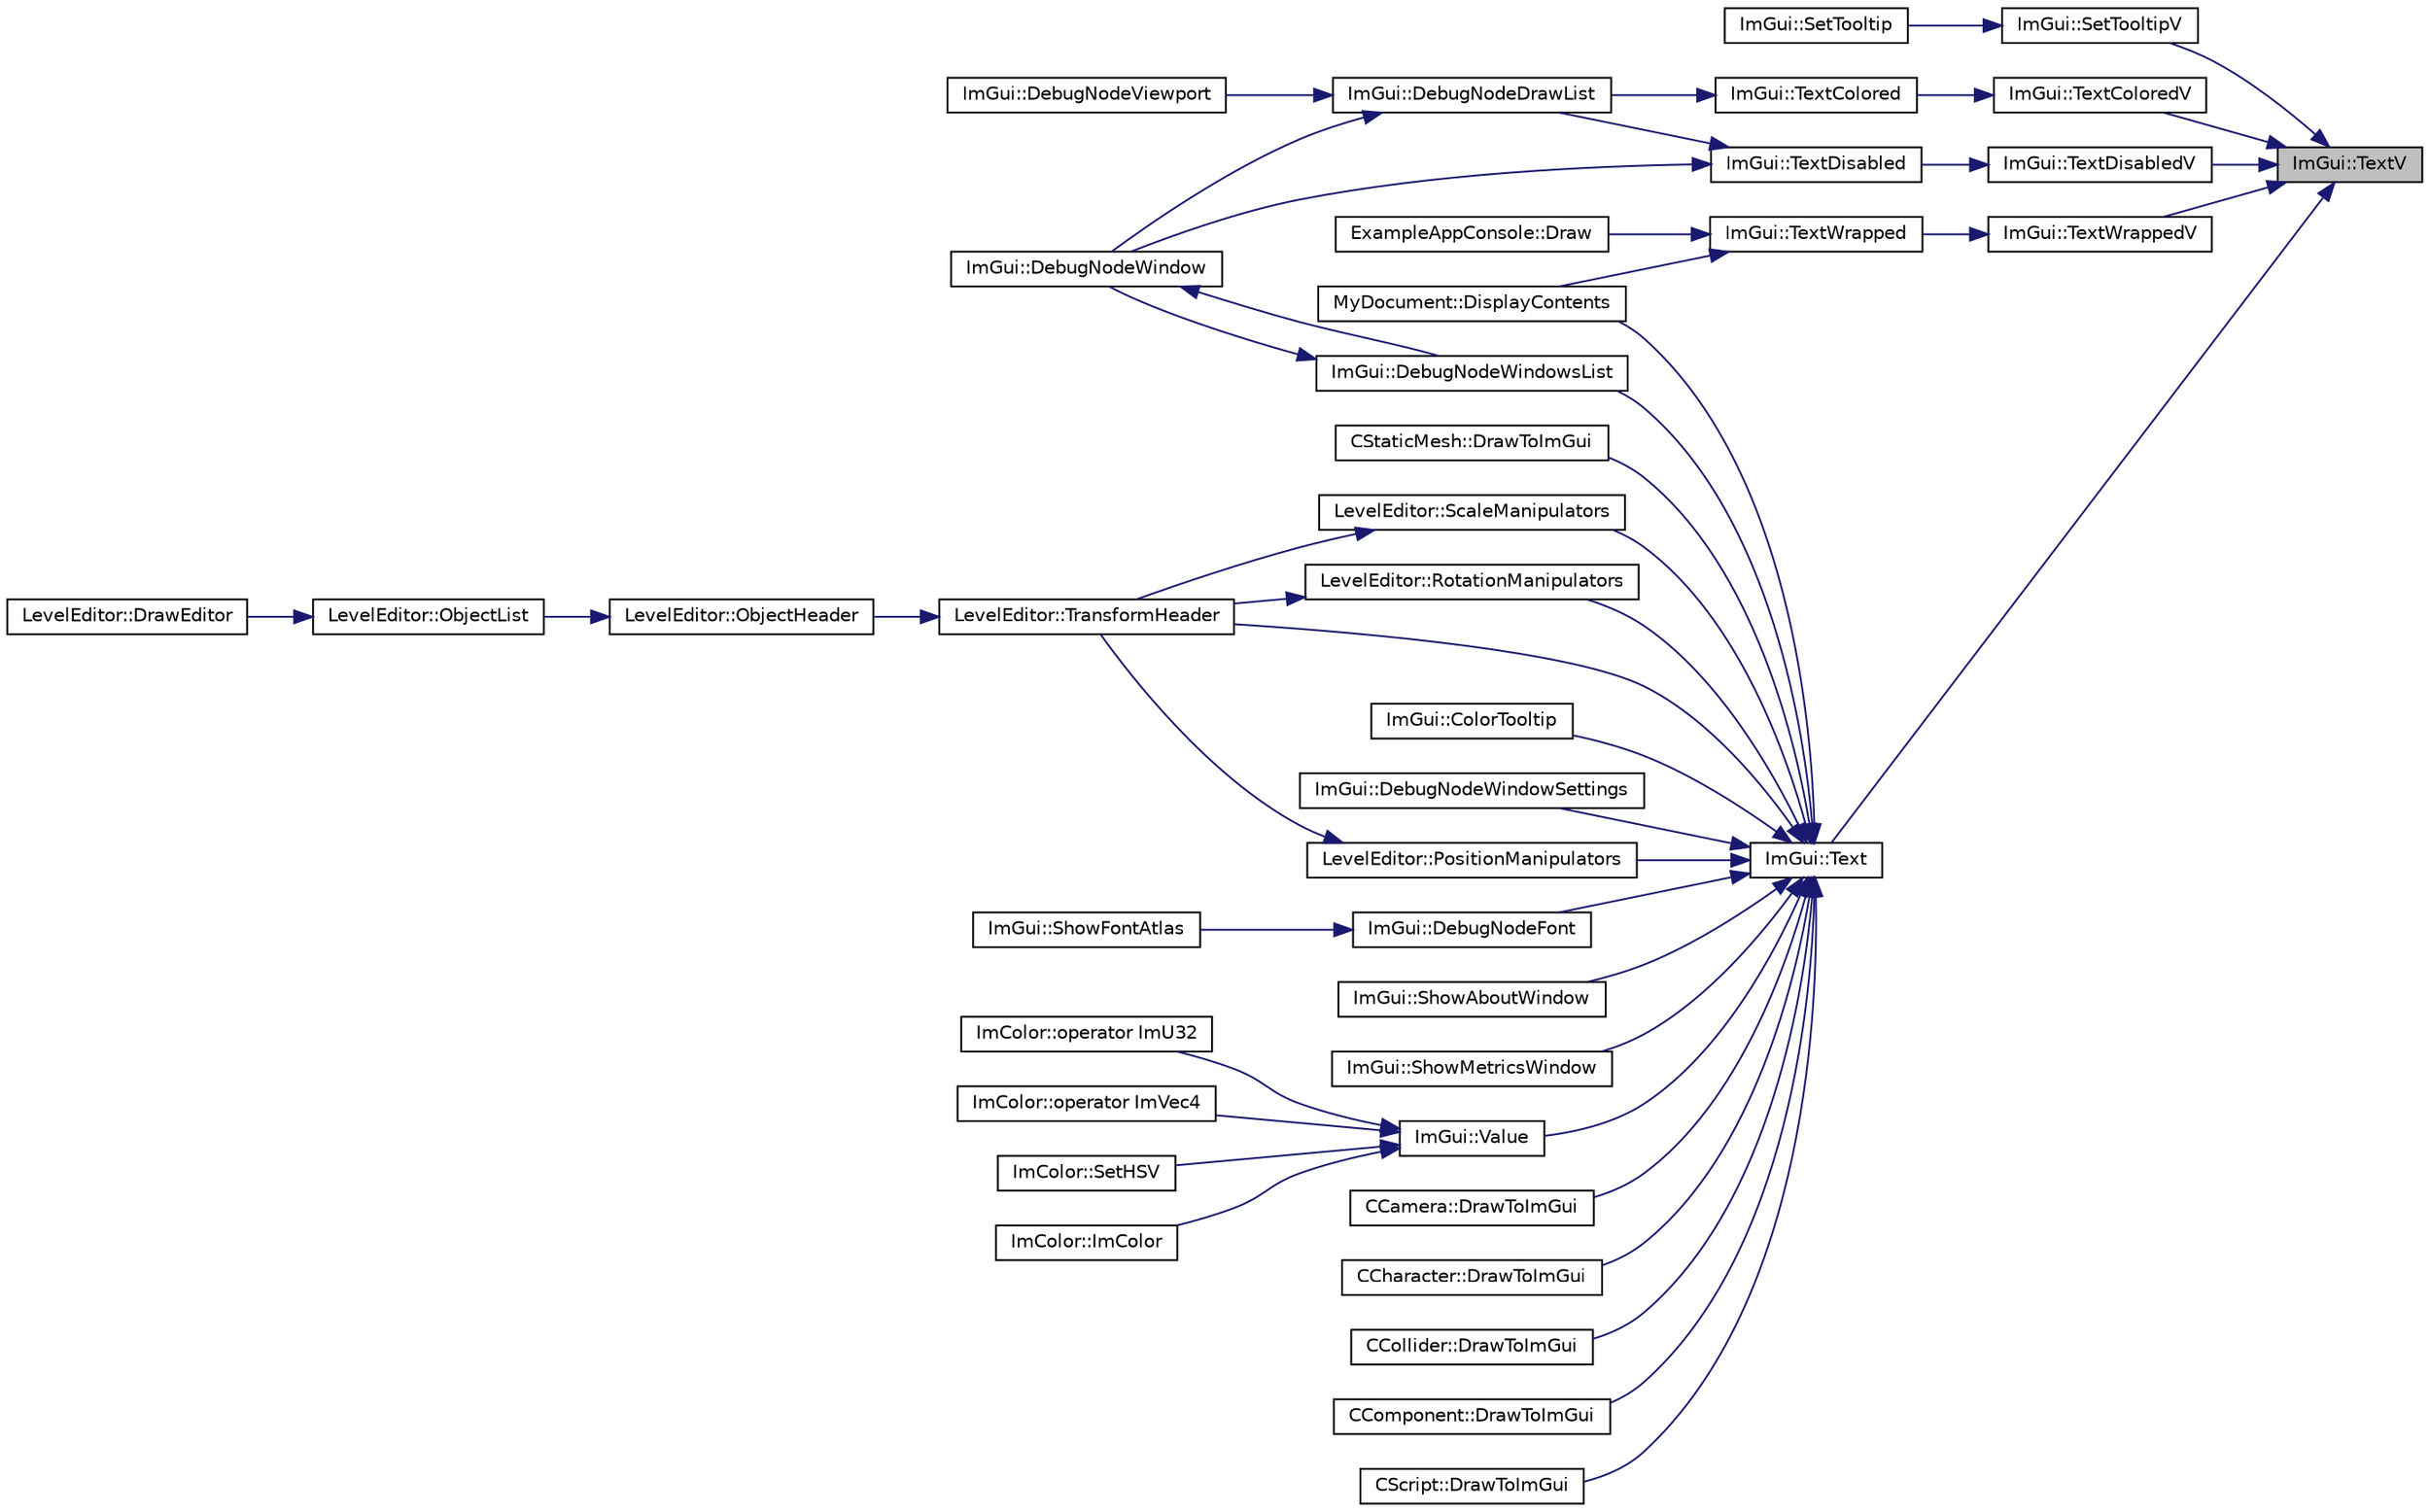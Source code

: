 digraph "ImGui::TextV"
{
 // LATEX_PDF_SIZE
  edge [fontname="Helvetica",fontsize="10",labelfontname="Helvetica",labelfontsize="10"];
  node [fontname="Helvetica",fontsize="10",shape=record];
  rankdir="RL";
  Node1 [label="ImGui::TextV",height=0.2,width=0.4,color="black", fillcolor="grey75", style="filled", fontcolor="black",tooltip=" "];
  Node1 -> Node2 [dir="back",color="midnightblue",fontsize="10",style="solid"];
  Node2 [label="ImGui::SetTooltipV",height=0.2,width=0.4,color="black", fillcolor="white", style="filled",URL="$namespace_im_gui.html#a3826acf68fc4a12bb66401575f51d6a2",tooltip=" "];
  Node2 -> Node3 [dir="back",color="midnightblue",fontsize="10",style="solid"];
  Node3 [label="ImGui::SetTooltip",height=0.2,width=0.4,color="black", fillcolor="white", style="filled",URL="$namespace_im_gui.html#a313073fa01b8a9791f241ef93091ce92",tooltip=" "];
  Node1 -> Node4 [dir="back",color="midnightblue",fontsize="10",style="solid"];
  Node4 [label="ImGui::Text",height=0.2,width=0.4,color="black", fillcolor="white", style="filled",URL="$namespace_im_gui.html#a9e7b83611fe441d54fad2effb4bf4965",tooltip=" "];
  Node4 -> Node5 [dir="back",color="midnightblue",fontsize="10",style="solid"];
  Node5 [label="ImGui::ColorTooltip",height=0.2,width=0.4,color="black", fillcolor="white", style="filled",URL="$namespace_im_gui.html#afad90b366b6471e3b13175c0ebeb26c8",tooltip=" "];
  Node4 -> Node6 [dir="back",color="midnightblue",fontsize="10",style="solid"];
  Node6 [label="ImGui::DebugNodeFont",height=0.2,width=0.4,color="black", fillcolor="white", style="filled",URL="$namespace_im_gui.html#ae0207d60728f7e6a47dbcd1d7d84e3cb",tooltip=" "];
  Node6 -> Node7 [dir="back",color="midnightblue",fontsize="10",style="solid"];
  Node7 [label="ImGui::ShowFontAtlas",height=0.2,width=0.4,color="black", fillcolor="white", style="filled",URL="$namespace_im_gui.html#acab51ec2b39577845309f24535381038",tooltip=" "];
  Node4 -> Node8 [dir="back",color="midnightblue",fontsize="10",style="solid"];
  Node8 [label="ImGui::DebugNodeWindowSettings",height=0.2,width=0.4,color="black", fillcolor="white", style="filled",URL="$namespace_im_gui.html#ad843ddd00b2e6f8182c2bac52bcd9bdc",tooltip=" "];
  Node4 -> Node9 [dir="back",color="midnightblue",fontsize="10",style="solid"];
  Node9 [label="ImGui::DebugNodeWindowsList",height=0.2,width=0.4,color="black", fillcolor="white", style="filled",URL="$namespace_im_gui.html#a8c2ed9f140c90d8eaca1e2cfd8f46142",tooltip=" "];
  Node9 -> Node10 [dir="back",color="midnightblue",fontsize="10",style="solid"];
  Node10 [label="ImGui::DebugNodeWindow",height=0.2,width=0.4,color="black", fillcolor="white", style="filled",URL="$namespace_im_gui.html#afcb602554925c5409977f0fb39f77e5d",tooltip=" "];
  Node10 -> Node9 [dir="back",color="midnightblue",fontsize="10",style="solid"];
  Node4 -> Node11 [dir="back",color="midnightblue",fontsize="10",style="solid"];
  Node11 [label="MyDocument::DisplayContents",height=0.2,width=0.4,color="black", fillcolor="white", style="filled",URL="$struct_my_document.html#aa51e0b8e6c95b7109a507603599c05d9",tooltip=" "];
  Node4 -> Node12 [dir="back",color="midnightblue",fontsize="10",style="solid"];
  Node12 [label="CCamera::DrawToImGui",height=0.2,width=0.4,color="black", fillcolor="white", style="filled",URL="$class_c_camera.html#a0bac4c460d157856f34fb815a131cdd0",tooltip="Draws to imgui."];
  Node4 -> Node13 [dir="back",color="midnightblue",fontsize="10",style="solid"];
  Node13 [label="CCharacter::DrawToImGui",height=0.2,width=0.4,color="black", fillcolor="white", style="filled",URL="$class_c_character.html#a037a51556b6aef411ec09613812f3ba4",tooltip="Draws to imgui."];
  Node4 -> Node14 [dir="back",color="midnightblue",fontsize="10",style="solid"];
  Node14 [label="CCollider::DrawToImGui",height=0.2,width=0.4,color="black", fillcolor="white", style="filled",URL="$class_c_collider.html#aafb37d9330706fa8ed0251a06ee6a7ab",tooltip="Draws to imgui."];
  Node4 -> Node15 [dir="back",color="midnightblue",fontsize="10",style="solid"];
  Node15 [label="CComponent::DrawToImGui",height=0.2,width=0.4,color="black", fillcolor="white", style="filled",URL="$class_c_component.html#a5c5f18ab5d67e9d91e7fa7b26b836e96",tooltip="Draws to imgui."];
  Node4 -> Node16 [dir="back",color="midnightblue",fontsize="10",style="solid"];
  Node16 [label="CScript::DrawToImGui",height=0.2,width=0.4,color="black", fillcolor="white", style="filled",URL="$class_c_script.html#ab1754b7da43237ce0d2784a8ddb9205a",tooltip="Draws to imgui."];
  Node4 -> Node17 [dir="back",color="midnightblue",fontsize="10",style="solid"];
  Node17 [label="CStaticMesh::DrawToImGui",height=0.2,width=0.4,color="black", fillcolor="white", style="filled",URL="$class_c_static_mesh.html#abd835b6f7e95f4dbdc7bb4418ada46b4",tooltip="Draws to imgui."];
  Node4 -> Node18 [dir="back",color="midnightblue",fontsize="10",style="solid"];
  Node18 [label="LevelEditor::PositionManipulators",height=0.2,width=0.4,color="black", fillcolor="white", style="filled",URL="$class_level_editor.html#a656a24e68242e1f8b24baa8ea5a5e2a9",tooltip=" "];
  Node18 -> Node19 [dir="back",color="midnightblue",fontsize="10",style="solid"];
  Node19 [label="LevelEditor::TransformHeader",height=0.2,width=0.4,color="black", fillcolor="white", style="filled",URL="$class_level_editor.html#aac394ace767b605adef1afdfb0473046",tooltip=" "];
  Node19 -> Node20 [dir="back",color="midnightblue",fontsize="10",style="solid"];
  Node20 [label="LevelEditor::ObjectHeader",height=0.2,width=0.4,color="black", fillcolor="white", style="filled",URL="$class_level_editor.html#a5ce65e32e9be38dc053d25a18e0018de",tooltip=" "];
  Node20 -> Node21 [dir="back",color="midnightblue",fontsize="10",style="solid"];
  Node21 [label="LevelEditor::ObjectList",height=0.2,width=0.4,color="black", fillcolor="white", style="filled",URL="$class_level_editor.html#a5d2e208fa4bc8f4fd463c8bc09e209f0",tooltip=" "];
  Node21 -> Node22 [dir="back",color="midnightblue",fontsize="10",style="solid"];
  Node22 [label="LevelEditor::DrawEditor",height=0.2,width=0.4,color="black", fillcolor="white", style="filled",URL="$class_level_editor.html#a4582620d8c322b6cb1d68dd32dcf5048",tooltip=" "];
  Node4 -> Node23 [dir="back",color="midnightblue",fontsize="10",style="solid"];
  Node23 [label="LevelEditor::RotationManipulators",height=0.2,width=0.4,color="black", fillcolor="white", style="filled",URL="$class_level_editor.html#aa0a47b3d01e4374a4060ac8d1db30b91",tooltip=" "];
  Node23 -> Node19 [dir="back",color="midnightblue",fontsize="10",style="solid"];
  Node4 -> Node24 [dir="back",color="midnightblue",fontsize="10",style="solid"];
  Node24 [label="LevelEditor::ScaleManipulators",height=0.2,width=0.4,color="black", fillcolor="white", style="filled",URL="$class_level_editor.html#a07d3584976205e962c0dffcb1e9d3ad0",tooltip=" "];
  Node24 -> Node19 [dir="back",color="midnightblue",fontsize="10",style="solid"];
  Node4 -> Node25 [dir="back",color="midnightblue",fontsize="10",style="solid"];
  Node25 [label="ImGui::ShowAboutWindow",height=0.2,width=0.4,color="black", fillcolor="white", style="filled",URL="$namespace_im_gui.html#ac297462e33309d0540fa459bccdc9304",tooltip=" "];
  Node4 -> Node26 [dir="back",color="midnightblue",fontsize="10",style="solid"];
  Node26 [label="ImGui::ShowMetricsWindow",height=0.2,width=0.4,color="black", fillcolor="white", style="filled",URL="$namespace_im_gui.html#afe7a28c6eb52fff3cc27d5a698fea4ff",tooltip=" "];
  Node4 -> Node19 [dir="back",color="midnightblue",fontsize="10",style="solid"];
  Node4 -> Node27 [dir="back",color="midnightblue",fontsize="10",style="solid"];
  Node27 [label="ImGui::Value",height=0.2,width=0.4,color="black", fillcolor="white", style="filled",URL="$namespace_im_gui.html#a1b3324308e43eeded5c3599fa0f03e85",tooltip=" "];
  Node27 -> Node28 [dir="back",color="midnightblue",fontsize="10",style="solid"];
  Node28 [label="ImColor::ImColor",height=0.2,width=0.4,color="black", fillcolor="white", style="filled",URL="$struct_im_color.html#a95206b688dcc03f725790538c74f4526",tooltip=" "];
  Node27 -> Node29 [dir="back",color="midnightblue",fontsize="10",style="solid"];
  Node29 [label="ImColor::operator ImU32",height=0.2,width=0.4,color="black", fillcolor="white", style="filled",URL="$struct_im_color.html#a4f4fc53e0676d50404d6d5ffcf16637f",tooltip=" "];
  Node27 -> Node30 [dir="back",color="midnightblue",fontsize="10",style="solid"];
  Node30 [label="ImColor::operator ImVec4",height=0.2,width=0.4,color="black", fillcolor="white", style="filled",URL="$struct_im_color.html#a10f1de242f13c93f8be64545e4cbcb0a",tooltip=" "];
  Node27 -> Node31 [dir="back",color="midnightblue",fontsize="10",style="solid"];
  Node31 [label="ImColor::SetHSV",height=0.2,width=0.4,color="black", fillcolor="white", style="filled",URL="$struct_im_color.html#afcff20160db703b956d56e5a9fa88e24",tooltip=" "];
  Node1 -> Node32 [dir="back",color="midnightblue",fontsize="10",style="solid"];
  Node32 [label="ImGui::TextColoredV",height=0.2,width=0.4,color="black", fillcolor="white", style="filled",URL="$namespace_im_gui.html#a87c24ece994188a7145d8feecb4439ed",tooltip=" "];
  Node32 -> Node33 [dir="back",color="midnightblue",fontsize="10",style="solid"];
  Node33 [label="ImGui::TextColored",height=0.2,width=0.4,color="black", fillcolor="white", style="filled",URL="$namespace_im_gui.html#a36ab8fcad68b26863d6e910755de04c2",tooltip=" "];
  Node33 -> Node34 [dir="back",color="midnightblue",fontsize="10",style="solid"];
  Node34 [label="ImGui::DebugNodeDrawList",height=0.2,width=0.4,color="black", fillcolor="white", style="filled",URL="$namespace_im_gui.html#a4fb68e2b5853124ce4d05f455fed0ad4",tooltip=" "];
  Node34 -> Node35 [dir="back",color="midnightblue",fontsize="10",style="solid"];
  Node35 [label="ImGui::DebugNodeViewport",height=0.2,width=0.4,color="black", fillcolor="white", style="filled",URL="$namespace_im_gui.html#aa5e5f50f28c04a26264c0943c7281171",tooltip=" "];
  Node34 -> Node10 [dir="back",color="midnightblue",fontsize="10",style="solid"];
  Node1 -> Node36 [dir="back",color="midnightblue",fontsize="10",style="solid"];
  Node36 [label="ImGui::TextDisabledV",height=0.2,width=0.4,color="black", fillcolor="white", style="filled",URL="$namespace_im_gui.html#a5b128d4f12d7e33e95fb9cef7dce027e",tooltip=" "];
  Node36 -> Node37 [dir="back",color="midnightblue",fontsize="10",style="solid"];
  Node37 [label="ImGui::TextDisabled",height=0.2,width=0.4,color="black", fillcolor="white", style="filled",URL="$namespace_im_gui.html#aa96bf14c5fa288e106820aeb4ba7fcb6",tooltip=" "];
  Node37 -> Node34 [dir="back",color="midnightblue",fontsize="10",style="solid"];
  Node37 -> Node10 [dir="back",color="midnightblue",fontsize="10",style="solid"];
  Node1 -> Node38 [dir="back",color="midnightblue",fontsize="10",style="solid"];
  Node38 [label="ImGui::TextWrappedV",height=0.2,width=0.4,color="black", fillcolor="white", style="filled",URL="$namespace_im_gui.html#a9019a388cd0c410bcb3d3ae63a008123",tooltip=" "];
  Node38 -> Node39 [dir="back",color="midnightblue",fontsize="10",style="solid"];
  Node39 [label="ImGui::TextWrapped",height=0.2,width=0.4,color="black", fillcolor="white", style="filled",URL="$namespace_im_gui.html#ad57bb15c599e73b2ccc7c0f7de6e5823",tooltip=" "];
  Node39 -> Node11 [dir="back",color="midnightblue",fontsize="10",style="solid"];
  Node39 -> Node40 [dir="back",color="midnightblue",fontsize="10",style="solid"];
  Node40 [label="ExampleAppConsole::Draw",height=0.2,width=0.4,color="black", fillcolor="white", style="filled",URL="$struct_example_app_console.html#a0518a09c7e8648dd52c7c06df19ac17a",tooltip=" "];
}
